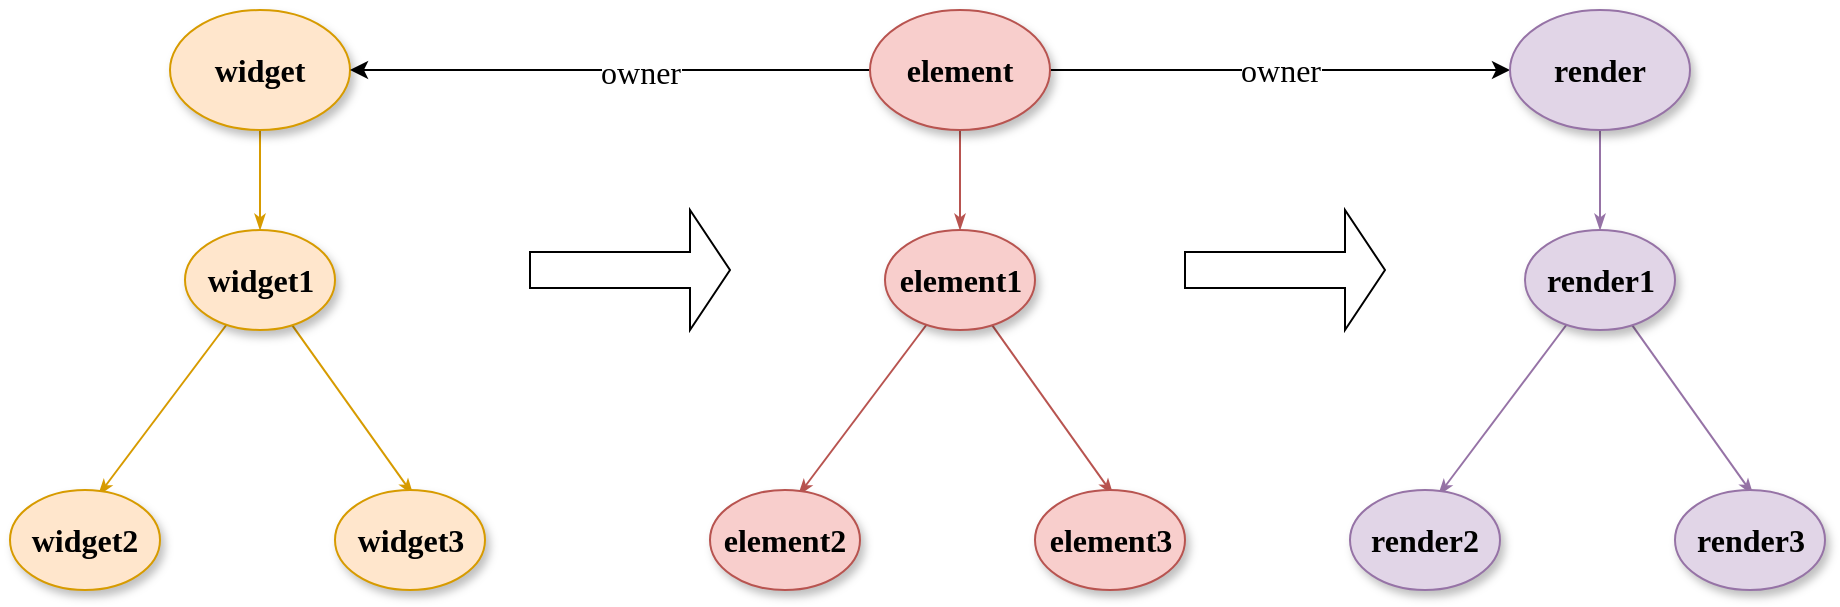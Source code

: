 <mxfile version="14.2.6" type="github">
  <diagram name="Page-1" id="42789a77-a242-8287-6e28-9cd8cfd52e62">
    <mxGraphModel dx="946" dy="614" grid="1" gridSize="10" guides="1" tooltips="1" connect="1" arrows="1" fold="1" page="1" pageScale="1" pageWidth="1100" pageHeight="850" background="#ffffff" math="0" shadow="0">
      <root>
        <mxCell id="0" />
        <mxCell id="1" parent="0" />
        <mxCell id="1ea317790d2ca983-12" style="edgeStyle=none;rounded=1;html=1;labelBackgroundColor=none;startArrow=none;startFill=0;startSize=5;endArrow=classicThin;endFill=1;endSize=5;jettySize=auto;orthogonalLoop=1;strokeColor=#d79b00;strokeWidth=1;fontFamily=Comic Sans MS;fontSize=16;fontStyle=1;fillColor=#ffe6cc;" parent="1" source="1ea317790d2ca983-1" target="1ea317790d2ca983-2" edge="1">
          <mxGeometry relative="1" as="geometry" />
        </mxCell>
        <mxCell id="1ea317790d2ca983-1" value="widget" style="ellipse;whiteSpace=wrap;html=1;rounded=0;shadow=1;comic=0;labelBackgroundColor=none;strokeWidth=1;fontFamily=Comic Sans MS;fontSize=16;align=center;fontStyle=1;fillColor=#ffe6cc;strokeColor=#d79b00;" parent="1" vertex="1">
          <mxGeometry x="260" y="130" width="90" height="60" as="geometry" />
        </mxCell>
        <mxCell id="1ea317790d2ca983-21" value="" style="edgeStyle=none;rounded=1;html=1;labelBackgroundColor=none;startArrow=none;startFill=0;startSize=5;endArrow=classicThin;endFill=1;endSize=5;jettySize=auto;orthogonalLoop=1;strokeColor=#d79b00;strokeWidth=1;fontFamily=Comic Sans MS;fontSize=16;fontStyle=1;fillColor=#ffe6cc;" parent="1" source="1ea317790d2ca983-2" edge="1">
          <mxGeometry relative="1" as="geometry">
            <mxPoint x="224.202" y="372.616" as="targetPoint" />
          </mxGeometry>
        </mxCell>
        <mxCell id="1ea317790d2ca983-22" value="" style="edgeStyle=none;rounded=1;html=1;labelBackgroundColor=none;startArrow=none;startFill=0;startSize=5;endArrow=classicThin;endFill=1;endSize=5;jettySize=auto;orthogonalLoop=1;strokeColor=#d79b00;strokeWidth=1;fontFamily=Comic Sans MS;fontSize=16;fontStyle=1;fillColor=#ffe6cc;" parent="1" source="1ea317790d2ca983-2" edge="1">
          <mxGeometry relative="1" as="geometry">
            <mxPoint x="381.499" y="372.39" as="targetPoint" />
          </mxGeometry>
        </mxCell>
        <mxCell id="1ea317790d2ca983-2" value="&lt;span style=&quot;font-size: 16px;&quot;&gt;widget1&lt;/span&gt;" style="ellipse;whiteSpace=wrap;html=1;rounded=0;shadow=1;comic=0;labelBackgroundColor=none;strokeWidth=1;fontFamily=Comic Sans MS;fontSize=16;align=center;fontStyle=1;fillColor=#ffe6cc;strokeColor=#d79b00;" parent="1" vertex="1">
          <mxGeometry x="267.5" y="240" width="75" height="50" as="geometry" />
        </mxCell>
        <mxCell id="-TsOHf5KGkoLNYjlFkFz-1" value="&lt;span style=&quot;font-size: 16px;&quot;&gt;widget2&lt;/span&gt;" style="ellipse;whiteSpace=wrap;html=1;rounded=0;shadow=1;comic=0;labelBackgroundColor=none;strokeWidth=1;fontFamily=Comic Sans MS;fontSize=16;align=center;fontStyle=1;fillColor=#ffe6cc;strokeColor=#d79b00;" vertex="1" parent="1">
          <mxGeometry x="180" y="370" width="75" height="50" as="geometry" />
        </mxCell>
        <mxCell id="-TsOHf5KGkoLNYjlFkFz-2" value="&lt;span style=&quot;font-size: 16px;&quot;&gt;widget3&lt;/span&gt;" style="ellipse;whiteSpace=wrap;html=1;rounded=0;shadow=1;comic=0;labelBackgroundColor=none;strokeWidth=1;fontFamily=Comic Sans MS;fontSize=16;align=center;fontStyle=1;fillColor=#ffe6cc;strokeColor=#d79b00;" vertex="1" parent="1">
          <mxGeometry x="342.5" y="370" width="75" height="50" as="geometry" />
        </mxCell>
        <mxCell id="-TsOHf5KGkoLNYjlFkFz-3" value="" style="shape=singleArrow;whiteSpace=wrap;html=1;fontSize=16;fontStyle=1;fontFamily=Comic Sans MS;" vertex="1" parent="1">
          <mxGeometry x="440" y="230" width="100" height="60" as="geometry" />
        </mxCell>
        <mxCell id="-TsOHf5KGkoLNYjlFkFz-4" style="edgeStyle=none;rounded=1;html=1;labelBackgroundColor=none;startArrow=none;startFill=0;startSize=5;endArrow=classicThin;endFill=1;endSize=5;jettySize=auto;orthogonalLoop=1;strokeColor=#b85450;strokeWidth=1;fontFamily=Comic Sans MS;fontSize=16;fontStyle=1;fillColor=#f8cecc;" edge="1" parent="1" source="-TsOHf5KGkoLNYjlFkFz-5" target="-TsOHf5KGkoLNYjlFkFz-8">
          <mxGeometry relative="1" as="geometry" />
        </mxCell>
        <mxCell id="-TsOHf5KGkoLNYjlFkFz-20" style="edgeStyle=orthogonalEdgeStyle;rounded=0;orthogonalLoop=1;jettySize=auto;html=1;exitX=0;exitY=0.5;exitDx=0;exitDy=0;entryX=1;entryY=0.5;entryDx=0;entryDy=0;fontFamily=Comic Sans MS;fontSize=16;" edge="1" parent="1" source="-TsOHf5KGkoLNYjlFkFz-5" target="1ea317790d2ca983-1">
          <mxGeometry relative="1" as="geometry" />
        </mxCell>
        <mxCell id="-TsOHf5KGkoLNYjlFkFz-22" value="owner" style="edgeLabel;html=1;align=center;verticalAlign=middle;resizable=0;points=[];fontSize=16;fontFamily=Comic Sans MS;" vertex="1" connectable="0" parent="-TsOHf5KGkoLNYjlFkFz-20">
          <mxGeometry x="-0.115" y="1" relative="1" as="geometry">
            <mxPoint as="offset" />
          </mxGeometry>
        </mxCell>
        <mxCell id="-TsOHf5KGkoLNYjlFkFz-21" value="owner" style="edgeStyle=orthogonalEdgeStyle;rounded=0;orthogonalLoop=1;jettySize=auto;html=1;exitX=1;exitY=0.5;exitDx=0;exitDy=0;fontFamily=Comic Sans MS;fontSize=16;" edge="1" parent="1" source="-TsOHf5KGkoLNYjlFkFz-5" target="-TsOHf5KGkoLNYjlFkFz-12">
          <mxGeometry relative="1" as="geometry" />
        </mxCell>
        <mxCell id="-TsOHf5KGkoLNYjlFkFz-5" value="element" style="ellipse;whiteSpace=wrap;html=1;rounded=0;shadow=1;comic=0;labelBackgroundColor=none;strokeWidth=1;fontFamily=Comic Sans MS;fontSize=16;align=center;fontStyle=1;fillColor=#f8cecc;strokeColor=#b85450;" vertex="1" parent="1">
          <mxGeometry x="610" y="130" width="90" height="60" as="geometry" />
        </mxCell>
        <mxCell id="-TsOHf5KGkoLNYjlFkFz-6" value="" style="edgeStyle=none;rounded=1;html=1;labelBackgroundColor=none;startArrow=none;startFill=0;startSize=5;endArrow=classicThin;endFill=1;endSize=5;jettySize=auto;orthogonalLoop=1;strokeColor=#b85450;strokeWidth=1;fontFamily=Comic Sans MS;fontSize=16;fontStyle=1;fillColor=#f8cecc;" edge="1" parent="1" source="-TsOHf5KGkoLNYjlFkFz-8">
          <mxGeometry relative="1" as="geometry">
            <mxPoint x="574.202" y="372.616" as="targetPoint" />
          </mxGeometry>
        </mxCell>
        <mxCell id="-TsOHf5KGkoLNYjlFkFz-7" value="" style="edgeStyle=none;rounded=1;html=1;labelBackgroundColor=none;startArrow=none;startFill=0;startSize=5;endArrow=classicThin;endFill=1;endSize=5;jettySize=auto;orthogonalLoop=1;strokeColor=#b85450;strokeWidth=1;fontFamily=Comic Sans MS;fontSize=16;fontStyle=1;fillColor=#f8cecc;" edge="1" parent="1" source="-TsOHf5KGkoLNYjlFkFz-8">
          <mxGeometry relative="1" as="geometry">
            <mxPoint x="731.499" y="372.39" as="targetPoint" />
          </mxGeometry>
        </mxCell>
        <mxCell id="-TsOHf5KGkoLNYjlFkFz-8" value="&lt;span style=&quot;font-size: 16px;&quot;&gt;element1&lt;/span&gt;" style="ellipse;whiteSpace=wrap;html=1;rounded=0;shadow=1;comic=0;labelBackgroundColor=none;strokeWidth=1;fontFamily=Comic Sans MS;fontSize=16;align=center;fontStyle=1;fillColor=#f8cecc;strokeColor=#b85450;" vertex="1" parent="1">
          <mxGeometry x="617.5" y="240" width="75" height="50" as="geometry" />
        </mxCell>
        <mxCell id="-TsOHf5KGkoLNYjlFkFz-9" value="&lt;span style=&quot;font-size: 16px;&quot;&gt;element2&lt;/span&gt;" style="ellipse;whiteSpace=wrap;html=1;rounded=0;shadow=1;comic=0;labelBackgroundColor=none;strokeWidth=1;fontFamily=Comic Sans MS;fontSize=16;align=center;fontStyle=1;fillColor=#f8cecc;strokeColor=#b85450;" vertex="1" parent="1">
          <mxGeometry x="530" y="370" width="75" height="50" as="geometry" />
        </mxCell>
        <mxCell id="-TsOHf5KGkoLNYjlFkFz-10" value="&lt;span style=&quot;font-size: 16px;&quot;&gt;element3&lt;/span&gt;" style="ellipse;whiteSpace=wrap;html=1;rounded=0;shadow=1;comic=0;labelBackgroundColor=none;strokeWidth=1;fontFamily=Comic Sans MS;fontSize=16;align=center;fontStyle=1;fillColor=#f8cecc;strokeColor=#b85450;" vertex="1" parent="1">
          <mxGeometry x="692.5" y="370" width="75" height="50" as="geometry" />
        </mxCell>
        <mxCell id="-TsOHf5KGkoLNYjlFkFz-11" style="edgeStyle=none;rounded=1;html=1;labelBackgroundColor=none;startArrow=none;startFill=0;startSize=5;endArrow=classicThin;endFill=1;endSize=5;jettySize=auto;orthogonalLoop=1;strokeColor=#9673a6;strokeWidth=1;fontFamily=Comic Sans MS;fontSize=16;fontStyle=1;fillColor=#e1d5e7;" edge="1" parent="1" source="-TsOHf5KGkoLNYjlFkFz-12" target="-TsOHf5KGkoLNYjlFkFz-15">
          <mxGeometry relative="1" as="geometry" />
        </mxCell>
        <mxCell id="-TsOHf5KGkoLNYjlFkFz-12" value="render" style="ellipse;whiteSpace=wrap;html=1;rounded=0;shadow=1;comic=0;labelBackgroundColor=none;strokeWidth=1;fontFamily=Comic Sans MS;fontSize=16;align=center;fontStyle=1;fillColor=#e1d5e7;strokeColor=#9673a6;" vertex="1" parent="1">
          <mxGeometry x="930" y="130" width="90" height="60" as="geometry" />
        </mxCell>
        <mxCell id="-TsOHf5KGkoLNYjlFkFz-13" value="" style="edgeStyle=none;rounded=1;html=1;labelBackgroundColor=none;startArrow=none;startFill=0;startSize=5;endArrow=classicThin;endFill=1;endSize=5;jettySize=auto;orthogonalLoop=1;strokeColor=#9673a6;strokeWidth=1;fontFamily=Comic Sans MS;fontSize=16;fontStyle=1;fillColor=#e1d5e7;" edge="1" parent="1" source="-TsOHf5KGkoLNYjlFkFz-15">
          <mxGeometry relative="1" as="geometry">
            <mxPoint x="894.202" y="372.616" as="targetPoint" />
          </mxGeometry>
        </mxCell>
        <mxCell id="-TsOHf5KGkoLNYjlFkFz-14" value="" style="edgeStyle=none;rounded=1;html=1;labelBackgroundColor=none;startArrow=none;startFill=0;startSize=5;endArrow=classicThin;endFill=1;endSize=5;jettySize=auto;orthogonalLoop=1;strokeColor=#9673a6;strokeWidth=1;fontFamily=Comic Sans MS;fontSize=16;fontStyle=1;fillColor=#e1d5e7;" edge="1" parent="1" source="-TsOHf5KGkoLNYjlFkFz-15">
          <mxGeometry relative="1" as="geometry">
            <mxPoint x="1051.499" y="372.39" as="targetPoint" />
          </mxGeometry>
        </mxCell>
        <mxCell id="-TsOHf5KGkoLNYjlFkFz-15" value="&lt;span style=&quot;font-size: 16px;&quot;&gt;render1&lt;/span&gt;" style="ellipse;whiteSpace=wrap;html=1;rounded=0;shadow=1;comic=0;labelBackgroundColor=none;strokeWidth=1;fontFamily=Comic Sans MS;fontSize=16;align=center;fontStyle=1;fillColor=#e1d5e7;strokeColor=#9673a6;" vertex="1" parent="1">
          <mxGeometry x="937.5" y="240" width="75" height="50" as="geometry" />
        </mxCell>
        <mxCell id="-TsOHf5KGkoLNYjlFkFz-16" value="&lt;span style=&quot;font-size: 16px;&quot;&gt;render2&lt;/span&gt;" style="ellipse;whiteSpace=wrap;html=1;rounded=0;shadow=1;comic=0;labelBackgroundColor=none;strokeWidth=1;fontFamily=Comic Sans MS;fontSize=16;align=center;fontStyle=1;fillColor=#e1d5e7;strokeColor=#9673a6;" vertex="1" parent="1">
          <mxGeometry x="850" y="370" width="75" height="50" as="geometry" />
        </mxCell>
        <mxCell id="-TsOHf5KGkoLNYjlFkFz-17" value="&lt;span style=&quot;font-size: 16px;&quot;&gt;render3&lt;/span&gt;" style="ellipse;whiteSpace=wrap;html=1;rounded=0;shadow=1;comic=0;labelBackgroundColor=none;strokeWidth=1;fontFamily=Comic Sans MS;fontSize=16;align=center;fontStyle=1;fillColor=#e1d5e7;strokeColor=#9673a6;" vertex="1" parent="1">
          <mxGeometry x="1012.5" y="370" width="75" height="50" as="geometry" />
        </mxCell>
        <mxCell id="-TsOHf5KGkoLNYjlFkFz-18" value="" style="shape=singleArrow;whiteSpace=wrap;html=1;fontSize=16;fontStyle=1;fontFamily=Comic Sans MS;" vertex="1" parent="1">
          <mxGeometry x="767.5" y="230" width="100" height="60" as="geometry" />
        </mxCell>
      </root>
    </mxGraphModel>
  </diagram>
</mxfile>
